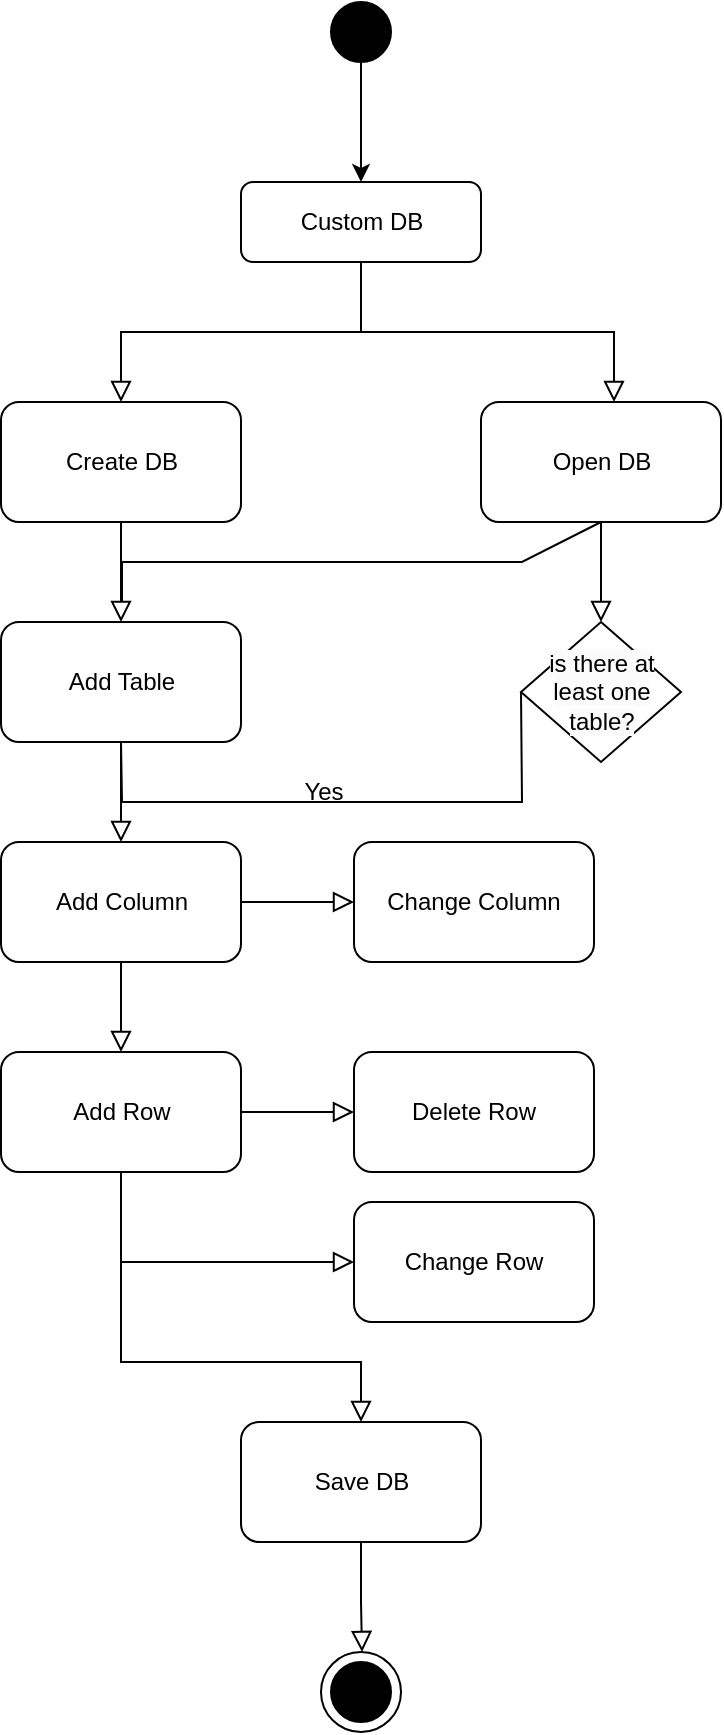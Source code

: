 <mxfile version="21.7.4" type="device">
  <diagram id="C5RBs43oDa-KdzZeNtuy" name="Page-1">
    <mxGraphModel dx="650" dy="367" grid="1" gridSize="10" guides="1" tooltips="1" connect="1" arrows="1" fold="1" page="1" pageScale="1" pageWidth="827" pageHeight="1169" math="0" shadow="0">
      <root>
        <mxCell id="WIyWlLk6GJQsqaUBKTNV-0" />
        <mxCell id="WIyWlLk6GJQsqaUBKTNV-1" parent="WIyWlLk6GJQsqaUBKTNV-0" />
        <mxCell id="WIyWlLk6GJQsqaUBKTNV-2" value="" style="rounded=0;html=1;jettySize=auto;orthogonalLoop=1;fontSize=11;endArrow=block;endFill=0;endSize=8;strokeWidth=1;shadow=0;labelBackgroundColor=none;edgeStyle=orthogonalEdgeStyle;entryX=0.5;entryY=0;entryDx=0;entryDy=0;exitX=0.5;exitY=1;exitDx=0;exitDy=0;" parent="WIyWlLk6GJQsqaUBKTNV-1" source="WIyWlLk6GJQsqaUBKTNV-3" target="-PPpTfQ4AtpIcLz1wX6L-0" edge="1">
          <mxGeometry relative="1" as="geometry">
            <mxPoint x="223.5" y="240" as="targetPoint" />
          </mxGeometry>
        </mxCell>
        <mxCell id="WIyWlLk6GJQsqaUBKTNV-3" value="Custom DB" style="rounded=1;whiteSpace=wrap;html=1;fontSize=12;glass=0;strokeWidth=1;shadow=0;" parent="WIyWlLk6GJQsqaUBKTNV-1" vertex="1">
          <mxGeometry x="163.5" y="120" width="120" height="40" as="geometry" />
        </mxCell>
        <mxCell id="-PPpTfQ4AtpIcLz1wX6L-0" value="Create DB" style="rounded=1;whiteSpace=wrap;html=1;" vertex="1" parent="WIyWlLk6GJQsqaUBKTNV-1">
          <mxGeometry x="43.5" y="230" width="120" height="60" as="geometry" />
        </mxCell>
        <mxCell id="-PPpTfQ4AtpIcLz1wX6L-1" value="Open DB" style="rounded=1;whiteSpace=wrap;html=1;" vertex="1" parent="WIyWlLk6GJQsqaUBKTNV-1">
          <mxGeometry x="283.5" y="230" width="120" height="60" as="geometry" />
        </mxCell>
        <mxCell id="-PPpTfQ4AtpIcLz1wX6L-2" value="" style="rounded=0;html=1;jettySize=auto;orthogonalLoop=1;fontSize=11;endArrow=block;endFill=0;endSize=8;strokeWidth=1;shadow=0;labelBackgroundColor=none;edgeStyle=orthogonalEdgeStyle;exitX=0.5;exitY=1;exitDx=0;exitDy=0;" edge="1" parent="WIyWlLk6GJQsqaUBKTNV-1" source="WIyWlLk6GJQsqaUBKTNV-3">
          <mxGeometry relative="1" as="geometry">
            <mxPoint x="173.5" y="150" as="sourcePoint" />
            <mxPoint x="350" y="230" as="targetPoint" />
            <Array as="points">
              <mxPoint x="224" y="195" />
              <mxPoint x="350" y="195" />
            </Array>
          </mxGeometry>
        </mxCell>
        <mxCell id="-PPpTfQ4AtpIcLz1wX6L-3" value="Add Table" style="rounded=1;whiteSpace=wrap;html=1;" vertex="1" parent="WIyWlLk6GJQsqaUBKTNV-1">
          <mxGeometry x="43.5" y="340" width="120" height="60" as="geometry" />
        </mxCell>
        <mxCell id="-PPpTfQ4AtpIcLz1wX6L-4" value="Add Row" style="rounded=1;whiteSpace=wrap;html=1;" vertex="1" parent="WIyWlLk6GJQsqaUBKTNV-1">
          <mxGeometry x="43.5" y="555" width="120" height="60" as="geometry" />
        </mxCell>
        <mxCell id="-PPpTfQ4AtpIcLz1wX6L-5" value="Add Column" style="rounded=1;whiteSpace=wrap;html=1;" vertex="1" parent="WIyWlLk6GJQsqaUBKTNV-1">
          <mxGeometry x="43.5" y="450" width="120" height="60" as="geometry" />
        </mxCell>
        <mxCell id="-PPpTfQ4AtpIcLz1wX6L-6" value="Delete Row" style="rounded=1;whiteSpace=wrap;html=1;" vertex="1" parent="WIyWlLk6GJQsqaUBKTNV-1">
          <mxGeometry x="220" y="555" width="120" height="60" as="geometry" />
        </mxCell>
        <mxCell id="-PPpTfQ4AtpIcLz1wX6L-7" value="Change&amp;nbsp;Row" style="rounded=1;whiteSpace=wrap;html=1;" vertex="1" parent="WIyWlLk6GJQsqaUBKTNV-1">
          <mxGeometry x="220" y="630" width="120" height="60" as="geometry" />
        </mxCell>
        <mxCell id="-PPpTfQ4AtpIcLz1wX6L-8" value="Change&amp;nbsp;Column" style="rounded=1;whiteSpace=wrap;html=1;" vertex="1" parent="WIyWlLk6GJQsqaUBKTNV-1">
          <mxGeometry x="220" y="450" width="120" height="60" as="geometry" />
        </mxCell>
        <mxCell id="-PPpTfQ4AtpIcLz1wX6L-9" value="Save DB" style="rounded=1;whiteSpace=wrap;html=1;" vertex="1" parent="WIyWlLk6GJQsqaUBKTNV-1">
          <mxGeometry x="163.5" y="740" width="120" height="60" as="geometry" />
        </mxCell>
        <mxCell id="-PPpTfQ4AtpIcLz1wX6L-11" style="edgeStyle=orthogonalEdgeStyle;rounded=0;orthogonalLoop=1;jettySize=auto;html=1;" edge="1" parent="WIyWlLk6GJQsqaUBKTNV-1">
          <mxGeometry relative="1" as="geometry">
            <mxPoint x="393.5" y="160" as="sourcePoint" />
            <mxPoint x="393.5" y="160" as="targetPoint" />
          </mxGeometry>
        </mxCell>
        <mxCell id="-PPpTfQ4AtpIcLz1wX6L-12" value="" style="ellipse;whiteSpace=wrap;html=1;aspect=fixed;treeFolding=0;treeMoving=0;collapsible=0;dropTarget=0;container=0;fixDash=0;fillColor=#000000;fontColor=#ffffff;strokeColor=#000000;" vertex="1" parent="WIyWlLk6GJQsqaUBKTNV-1">
          <mxGeometry x="208.5" y="30" width="30" height="30" as="geometry" />
        </mxCell>
        <mxCell id="-PPpTfQ4AtpIcLz1wX6L-13" value="" style="endArrow=classic;html=1;rounded=0;fontFamily=Helvetica;fontSize=12;fontColor=default;exitX=0.5;exitY=1;exitDx=0;exitDy=0;entryX=0.5;entryY=0;entryDx=0;entryDy=0;" edge="1" parent="WIyWlLk6GJQsqaUBKTNV-1" source="-PPpTfQ4AtpIcLz1wX6L-12" target="WIyWlLk6GJQsqaUBKTNV-3">
          <mxGeometry width="50" height="50" relative="1" as="geometry">
            <mxPoint x="360" y="140" as="sourcePoint" />
            <mxPoint x="410" y="90" as="targetPoint" />
          </mxGeometry>
        </mxCell>
        <mxCell id="-PPpTfQ4AtpIcLz1wX6L-14" value="" style="rounded=0;html=1;jettySize=auto;orthogonalLoop=1;fontSize=11;endArrow=block;endFill=0;endSize=8;strokeWidth=1;shadow=0;labelBackgroundColor=none;edgeStyle=orthogonalEdgeStyle;entryX=0.5;entryY=0;entryDx=0;entryDy=0;exitX=0.5;exitY=1;exitDx=0;exitDy=0;" edge="1" parent="WIyWlLk6GJQsqaUBKTNV-1" source="-PPpTfQ4AtpIcLz1wX6L-4" target="-PPpTfQ4AtpIcLz1wX6L-9">
          <mxGeometry relative="1" as="geometry">
            <mxPoint x="150" y="750" as="sourcePoint" />
            <mxPoint x="30" y="820" as="targetPoint" />
            <Array as="points">
              <mxPoint x="104" y="710" />
              <mxPoint x="224" y="710" />
            </Array>
          </mxGeometry>
        </mxCell>
        <mxCell id="-PPpTfQ4AtpIcLz1wX6L-15" value="" style="rounded=0;html=1;jettySize=auto;orthogonalLoop=1;fontSize=11;endArrow=block;endFill=0;endSize=8;strokeWidth=1;shadow=0;labelBackgroundColor=none;edgeStyle=orthogonalEdgeStyle;entryX=0;entryY=0.5;entryDx=0;entryDy=0;exitX=1;exitY=0.5;exitDx=0;exitDy=0;" edge="1" parent="WIyWlLk6GJQsqaUBKTNV-1" source="-PPpTfQ4AtpIcLz1wX6L-4" target="-PPpTfQ4AtpIcLz1wX6L-6">
          <mxGeometry relative="1" as="geometry">
            <mxPoint x="510" y="430" as="sourcePoint" />
            <mxPoint x="390" y="500" as="targetPoint" />
          </mxGeometry>
        </mxCell>
        <mxCell id="-PPpTfQ4AtpIcLz1wX6L-16" value="" style="rounded=0;html=1;jettySize=auto;orthogonalLoop=1;fontSize=11;endArrow=block;endFill=0;endSize=8;strokeWidth=1;shadow=0;labelBackgroundColor=none;edgeStyle=orthogonalEdgeStyle;exitX=0.5;exitY=1;exitDx=0;exitDy=0;entryX=0.5;entryY=0;entryDx=0;entryDy=0;" edge="1" parent="WIyWlLk6GJQsqaUBKTNV-1" source="-PPpTfQ4AtpIcLz1wX6L-1" target="-PPpTfQ4AtpIcLz1wX6L-22">
          <mxGeometry relative="1" as="geometry">
            <mxPoint x="328.5" y="335" as="sourcePoint" />
            <mxPoint x="344" y="340" as="targetPoint" />
          </mxGeometry>
        </mxCell>
        <mxCell id="-PPpTfQ4AtpIcLz1wX6L-17" value="" style="rounded=0;html=1;jettySize=auto;orthogonalLoop=1;fontSize=11;endArrow=block;endFill=0;endSize=8;strokeWidth=1;shadow=0;labelBackgroundColor=none;edgeStyle=orthogonalEdgeStyle;entryX=0;entryY=0.5;entryDx=0;entryDy=0;exitX=1;exitY=0.5;exitDx=0;exitDy=0;" edge="1" parent="WIyWlLk6GJQsqaUBKTNV-1" source="-PPpTfQ4AtpIcLz1wX6L-5" target="-PPpTfQ4AtpIcLz1wX6L-8">
          <mxGeometry relative="1" as="geometry">
            <mxPoint x="320" y="330" as="sourcePoint" />
            <mxPoint x="200" y="400" as="targetPoint" />
          </mxGeometry>
        </mxCell>
        <mxCell id="-PPpTfQ4AtpIcLz1wX6L-18" value="" style="rounded=0;html=1;jettySize=auto;orthogonalLoop=1;fontSize=11;endArrow=block;endFill=0;endSize=8;strokeWidth=1;shadow=0;labelBackgroundColor=none;edgeStyle=orthogonalEdgeStyle;entryX=0.5;entryY=0;entryDx=0;entryDy=0;exitX=0.5;exitY=1;exitDx=0;exitDy=0;" edge="1" parent="WIyWlLk6GJQsqaUBKTNV-1" source="-PPpTfQ4AtpIcLz1wX6L-5" target="-PPpTfQ4AtpIcLz1wX6L-4">
          <mxGeometry relative="1" as="geometry">
            <mxPoint x="300" y="390" as="sourcePoint" />
            <mxPoint x="180" y="460" as="targetPoint" />
          </mxGeometry>
        </mxCell>
        <mxCell id="-PPpTfQ4AtpIcLz1wX6L-19" value="" style="rounded=0;html=1;jettySize=auto;orthogonalLoop=1;fontSize=11;endArrow=block;endFill=0;endSize=8;strokeWidth=1;shadow=0;labelBackgroundColor=none;edgeStyle=orthogonalEdgeStyle;entryX=0.5;entryY=0;entryDx=0;entryDy=0;exitX=0.5;exitY=1;exitDx=0;exitDy=0;" edge="1" parent="WIyWlLk6GJQsqaUBKTNV-1" source="-PPpTfQ4AtpIcLz1wX6L-3" target="-PPpTfQ4AtpIcLz1wX6L-5">
          <mxGeometry relative="1" as="geometry">
            <mxPoint x="284" y="220" as="sourcePoint" />
            <mxPoint x="164" y="290" as="targetPoint" />
          </mxGeometry>
        </mxCell>
        <mxCell id="-PPpTfQ4AtpIcLz1wX6L-20" value="" style="rounded=0;html=1;jettySize=auto;orthogonalLoop=1;fontSize=11;endArrow=block;endFill=0;endSize=8;strokeWidth=1;shadow=0;labelBackgroundColor=none;edgeStyle=orthogonalEdgeStyle;entryX=0.5;entryY=0;entryDx=0;entryDy=0;exitX=0.5;exitY=1;exitDx=0;exitDy=0;" edge="1" parent="WIyWlLk6GJQsqaUBKTNV-1" source="-PPpTfQ4AtpIcLz1wX6L-0" target="-PPpTfQ4AtpIcLz1wX6L-3">
          <mxGeometry relative="1" as="geometry">
            <mxPoint x="294" y="230" as="sourcePoint" />
            <mxPoint x="174" y="300" as="targetPoint" />
          </mxGeometry>
        </mxCell>
        <mxCell id="-PPpTfQ4AtpIcLz1wX6L-22" value="&lt;span style=&quot;color: rgb(0, 0, 0); font-family: Helvetica; font-size: 12px; font-style: normal; font-variant-ligatures: normal; font-variant-caps: normal; font-weight: 400; letter-spacing: normal; orphans: 2; text-align: center; text-indent: 0px; text-transform: none; widows: 2; word-spacing: 0px; -webkit-text-stroke-width: 0px; background-color: rgb(251, 251, 251); text-decoration-thickness: initial; text-decoration-style: initial; text-decoration-color: initial; float: none; display: inline !important;&quot;&gt;is there at least one table?&lt;/span&gt;" style="rhombus;whiteSpace=wrap;html=1;strokeColor=default;fontFamily=Helvetica;fontSize=12;fontColor=default;fillColor=default;" vertex="1" parent="WIyWlLk6GJQsqaUBKTNV-1">
          <mxGeometry x="303.5" y="340" width="80" height="70" as="geometry" />
        </mxCell>
        <mxCell id="-PPpTfQ4AtpIcLz1wX6L-25" value="" style="endArrow=none;html=1;rounded=0;fontFamily=Helvetica;fontSize=12;fontColor=default;exitX=0.5;exitY=1;exitDx=0;exitDy=0;" edge="1" parent="WIyWlLk6GJQsqaUBKTNV-1" source="-PPpTfQ4AtpIcLz1wX6L-1">
          <mxGeometry width="50" height="50" relative="1" as="geometry">
            <mxPoint x="360" y="410" as="sourcePoint" />
            <mxPoint x="104" y="330" as="targetPoint" />
            <Array as="points">
              <mxPoint x="304" y="310" />
              <mxPoint x="104" y="310" />
            </Array>
          </mxGeometry>
        </mxCell>
        <mxCell id="-PPpTfQ4AtpIcLz1wX6L-26" value="" style="endArrow=none;html=1;rounded=0;fontFamily=Helvetica;fontSize=12;fontColor=default;exitX=0;exitY=0.5;exitDx=0;exitDy=0;entryX=0.5;entryY=1;entryDx=0;entryDy=0;" edge="1" parent="WIyWlLk6GJQsqaUBKTNV-1" source="-PPpTfQ4AtpIcLz1wX6L-22" target="-PPpTfQ4AtpIcLz1wX6L-3">
          <mxGeometry width="50" height="50" relative="1" as="geometry">
            <mxPoint x="314" y="385" as="sourcePoint" />
            <mxPoint x="114" y="340" as="targetPoint" />
            <Array as="points">
              <mxPoint x="304" y="430" />
              <mxPoint x="104" y="430" />
            </Array>
          </mxGeometry>
        </mxCell>
        <mxCell id="-PPpTfQ4AtpIcLz1wX6L-29" value="Yes" style="text;html=1;strokeColor=none;fillColor=none;align=center;verticalAlign=middle;whiteSpace=wrap;rounded=0;fontSize=12;fontFamily=Helvetica;fontColor=default;" vertex="1" parent="WIyWlLk6GJQsqaUBKTNV-1">
          <mxGeometry x="190" y="420" width="30" height="10" as="geometry" />
        </mxCell>
        <mxCell id="-PPpTfQ4AtpIcLz1wX6L-30" value="" style="rounded=0;html=1;jettySize=auto;orthogonalLoop=1;fontSize=11;endArrow=block;endFill=0;endSize=8;strokeWidth=1;shadow=0;labelBackgroundColor=none;edgeStyle=orthogonalEdgeStyle;entryX=0;entryY=0.5;entryDx=0;entryDy=0;exitX=0.5;exitY=1;exitDx=0;exitDy=0;" edge="1" parent="WIyWlLk6GJQsqaUBKTNV-1" source="-PPpTfQ4AtpIcLz1wX6L-4" target="-PPpTfQ4AtpIcLz1wX6L-7">
          <mxGeometry relative="1" as="geometry">
            <mxPoint x="174" y="595" as="sourcePoint" />
            <mxPoint x="230" y="595" as="targetPoint" />
            <Array as="points">
              <mxPoint x="104" y="660" />
            </Array>
          </mxGeometry>
        </mxCell>
        <mxCell id="-PPpTfQ4AtpIcLz1wX6L-33" value="" style="ellipse;whiteSpace=wrap;html=1;aspect=fixed;strokeColor=default;fontFamily=Helvetica;fontSize=12;fontColor=default;fillColor=default;" vertex="1" parent="WIyWlLk6GJQsqaUBKTNV-1">
          <mxGeometry x="203.5" y="855" width="40" height="40" as="geometry" />
        </mxCell>
        <mxCell id="-PPpTfQ4AtpIcLz1wX6L-32" value="" style="ellipse;whiteSpace=wrap;html=1;aspect=fixed;treeFolding=0;treeMoving=0;collapsible=0;dropTarget=0;container=0;fixDash=0;fillColor=#000000;fontColor=#ffffff;strokeColor=#000000;" vertex="1" parent="WIyWlLk6GJQsqaUBKTNV-1">
          <mxGeometry x="208.5" y="860" width="30" height="30" as="geometry" />
        </mxCell>
        <mxCell id="-PPpTfQ4AtpIcLz1wX6L-34" value="" style="rounded=0;html=1;jettySize=auto;orthogonalLoop=1;fontSize=11;endArrow=block;endFill=0;endSize=8;strokeWidth=1;shadow=0;labelBackgroundColor=none;edgeStyle=orthogonalEdgeStyle;exitX=0.5;exitY=1;exitDx=0;exitDy=0;" edge="1" parent="WIyWlLk6GJQsqaUBKTNV-1" source="-PPpTfQ4AtpIcLz1wX6L-9" target="-PPpTfQ4AtpIcLz1wX6L-33">
          <mxGeometry relative="1" as="geometry">
            <mxPoint x="114" y="625" as="sourcePoint" />
            <mxPoint x="230" y="670" as="targetPoint" />
            <Array as="points">
              <mxPoint x="224" y="830" />
              <mxPoint x="224" y="830" />
            </Array>
          </mxGeometry>
        </mxCell>
      </root>
    </mxGraphModel>
  </diagram>
</mxfile>
